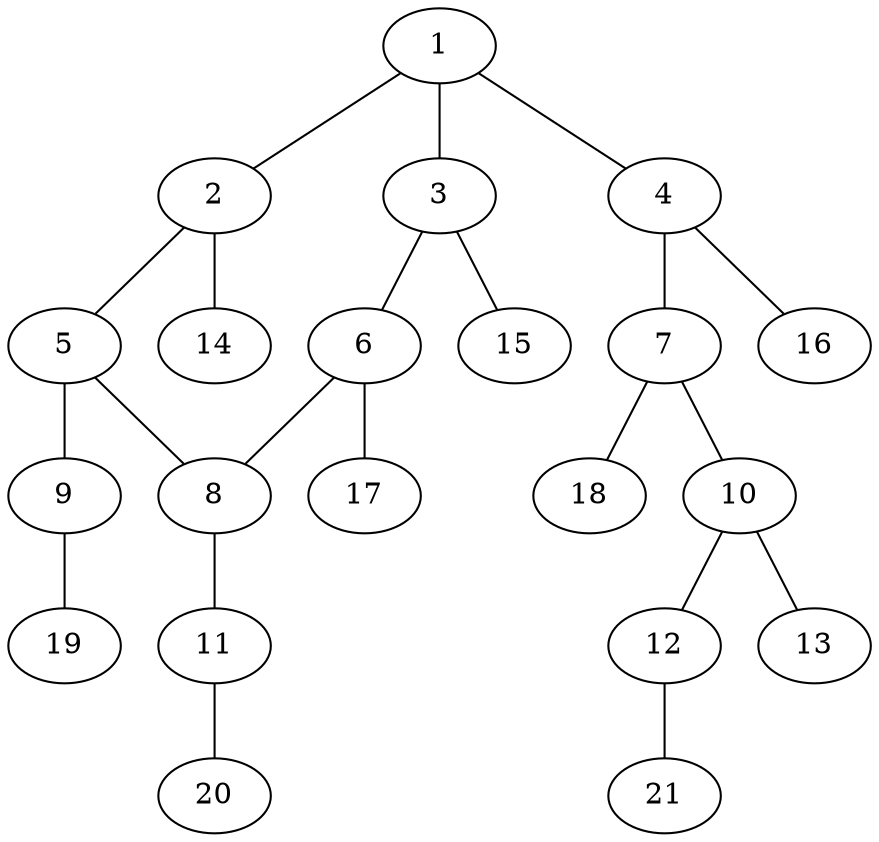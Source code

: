 graph molecule_1204 {
	1	 [chem=C];
	2	 [chem=C];
	1 -- 2	 [valence=2];
	3	 [chem=C];
	1 -- 3	 [valence=1];
	4	 [chem=C];
	1 -- 4	 [valence=1];
	5	 [chem=C];
	2 -- 5	 [valence=1];
	14	 [chem=H];
	2 -- 14	 [valence=1];
	6	 [chem=C];
	3 -- 6	 [valence=2];
	15	 [chem=H];
	3 -- 15	 [valence=1];
	7	 [chem=C];
	4 -- 7	 [valence=2];
	16	 [chem=H];
	4 -- 16	 [valence=1];
	8	 [chem=C];
	5 -- 8	 [valence=2];
	9	 [chem=O];
	5 -- 9	 [valence=1];
	6 -- 8	 [valence=1];
	17	 [chem=H];
	6 -- 17	 [valence=1];
	10	 [chem=C];
	7 -- 10	 [valence=1];
	18	 [chem=H];
	7 -- 18	 [valence=1];
	11	 [chem=O];
	8 -- 11	 [valence=1];
	19	 [chem=H];
	9 -- 19	 [valence=1];
	12	 [chem=O];
	10 -- 12	 [valence=1];
	13	 [chem=O];
	10 -- 13	 [valence=2];
	20	 [chem=H];
	11 -- 20	 [valence=1];
	21	 [chem=H];
	12 -- 21	 [valence=1];
}
